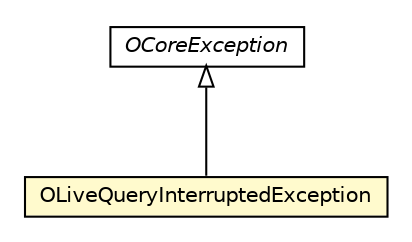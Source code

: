 #!/usr/local/bin/dot
#
# Class diagram 
# Generated by UMLGraph version R5_6-24-gf6e263 (http://www.umlgraph.org/)
#

digraph G {
	edge [fontname="Helvetica",fontsize=10,labelfontname="Helvetica",labelfontsize=10];
	node [fontname="Helvetica",fontsize=10,shape=plaintext];
	nodesep=0.25;
	ranksep=0.5;
	// com.orientechnologies.orient.core.exception.OCoreException
	c4387519 [label=<<table title="com.orientechnologies.orient.core.exception.OCoreException" border="0" cellborder="1" cellspacing="0" cellpadding="2" port="p" href="./OCoreException.html">
		<tr><td><table border="0" cellspacing="0" cellpadding="1">
<tr><td align="center" balign="center"><font face="Helvetica-Oblique"> OCoreException </font></td></tr>
		</table></td></tr>
		</table>>, URL="./OCoreException.html", fontname="Helvetica", fontcolor="black", fontsize=10.0];
	// com.orientechnologies.orient.core.exception.OLiveQueryInterruptedException
	c4387535 [label=<<table title="com.orientechnologies.orient.core.exception.OLiveQueryInterruptedException" border="0" cellborder="1" cellspacing="0" cellpadding="2" port="p" bgcolor="lemonChiffon" href="./OLiveQueryInterruptedException.html">
		<tr><td><table border="0" cellspacing="0" cellpadding="1">
<tr><td align="center" balign="center"> OLiveQueryInterruptedException </td></tr>
		</table></td></tr>
		</table>>, URL="./OLiveQueryInterruptedException.html", fontname="Helvetica", fontcolor="black", fontsize=10.0];
	//com.orientechnologies.orient.core.exception.OLiveQueryInterruptedException extends com.orientechnologies.orient.core.exception.OCoreException
	c4387519:p -> c4387535:p [dir=back,arrowtail=empty];
}

